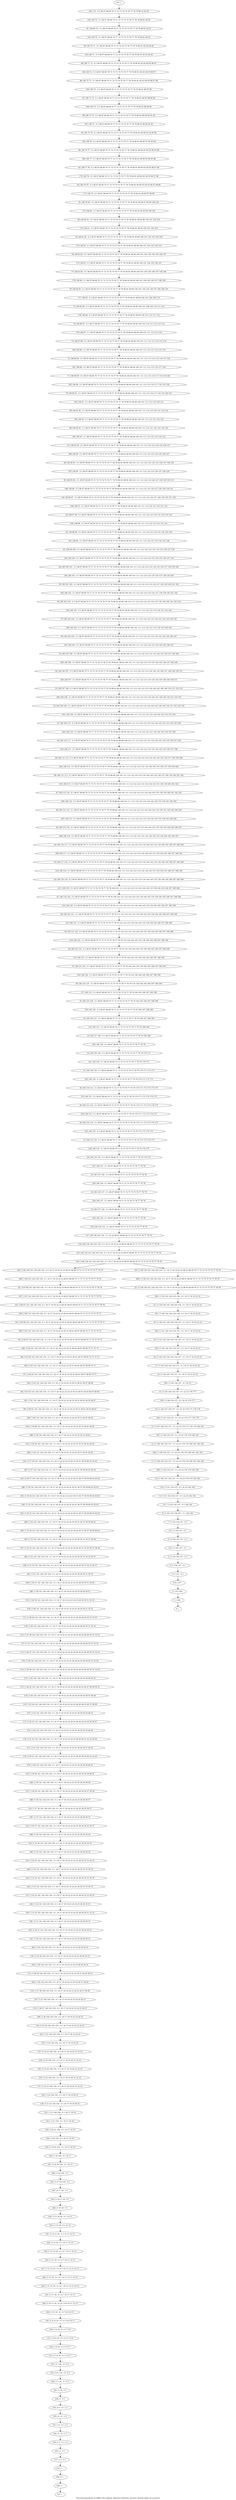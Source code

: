 digraph G {
graph [label="Tree-decomposition of width 6 for register allocator (function _process_thread_shell_var_process)"]
0[label="0 | : "];
1[label="1 | 158 : "];
2[label="2 | 157 158 : "];
3[label="3 | 5 157 : 0 1 "];
4[label="4 | 5 156 157 : 0 1 "];
5[label="5 | 5 155 156 157 : 0 1 "];
6[label="6 | 5 154 155 157 : 0 1 "];
7[label="7 | 5 153 154 157 : 0 1 "];
8[label="8 | 5 152 153 154 157 : 0 1 182 183 "];
9[label="9 | 5 151 152 154 157 : 0 1 22 23 182 183 "];
10[label="10 | 5 150 151 154 157 : 0 1 22 23 178 179 182 183 "];
11[label="11 | 5 149 150 154 157 : 0 1 22 23 178 179 180 181 182 183 "];
12[label="12 | 5 148 149 154 157 : 0 1 22 23 178 179 180 181 182 183 "];
13[label="13 | 5 147 148 154 157 : 0 1 22 23 176 177 178 179 180 181 "];
14[label="14 | 5 146 147 154 157 : 0 1 22 23 176 177 178 179 "];
15[label="15 | 5 145 146 154 157 : 0 1 22 23 176 177 "];
16[label="16 | 5 144 145 154 157 : 0 1 16 17 18 19 22 23 "];
17[label="17 | 5 143 144 145 154 157 : 0 1 16 17 18 19 22 23 "];
18[label="18 | 5 142 143 144 145 154 157 : 0 1 16 17 18 19 22 23 "];
19[label="19 | 5 141 142 144 145 154 157 : 0 1 16 17 18 19 22 23 "];
20[label="20 | 5 140 141 144 145 154 157 : 0 1 16 17 18 19 22 23 "];
21[label="21 | 5 139 140 141 144 145 154 : 0 1 16 17 18 19 22 23 "];
22[label="22 | 5 138 139 141 144 145 154 : 0 1 16 17 18 19 22 23 66 67 68 69 70 71 72 73 74 75 76 77 78 79 "];
23[label="23 | 68 137 138 : 0 1 66 67 68 69 70 71 72 73 74 75 76 77 78 79 "];
24[label="24 | 68 136 137 : 0 1 66 67 68 69 70 71 72 73 74 75 76 77 78 79 "];
25[label="25 | 68 135 136 : 0 1 66 67 68 69 70 71 72 73 74 75 76 77 78 79 "];
26[label="26 | 68 134 135 : 0 1 66 67 68 69 70 71 72 73 74 75 76 77 78 79 174 175 "];
27[label="27 | 68 133 134 : 0 1 66 67 68 69 70 71 72 73 74 75 76 77 78 79 172 173 174 175 "];
28[label="28 | 68 132 133 : 0 1 66 67 68 69 70 71 72 73 74 75 76 77 78 79 170 171 172 173 174 175 "];
29[label="29 | 68 131 132 : 0 1 66 67 68 69 70 71 72 73 74 75 76 77 78 79 170 171 172 173 174 175 "];
30[label="30 | 68 130 131 : 0 1 66 67 68 69 70 71 72 73 74 75 76 77 78 79 170 171 172 173 174 175 "];
31[label="31 | 68 129 130 : 0 1 66 67 68 69 70 71 72 73 74 75 76 77 78 79 170 171 172 173 "];
32[label="32 | 68 128 129 : 0 1 66 67 68 69 70 71 72 73 74 75 76 77 78 79 170 171 "];
33[label="33 | 68 127 128 : 0 1 66 67 68 69 70 71 72 73 74 75 76 77 78 79 168 169 "];
34[label="34 | 68 126 127 : 0 1 66 67 68 69 70 71 72 73 74 75 76 77 78 79 166 167 168 169 "];
35[label="35 | 68 125 126 : 0 1 66 67 68 69 70 71 72 73 74 75 76 77 78 79 164 165 166 167 168 169 "];
36[label="36 | 68 124 125 : 0 1 66 67 68 69 70 71 72 73 74 75 76 77 78 79 155 156 164 165 166 167 168 169 "];
37[label="37 | 68 123 124 : 0 1 66 67 68 69 70 71 72 73 74 75 76 77 78 79 144 145 155 156 164 165 166 167 168 169 "];
38[label="38 | 68 122 123 : 0 1 66 67 68 69 70 71 72 73 74 75 76 77 78 79 133 134 144 145 155 156 164 165 166 167 168 169 "];
39[label="39 | 68 121 122 : 0 1 66 67 68 69 70 71 72 73 74 75 76 77 78 79 122 123 133 134 144 145 155 156 164 165 166 167 168 169 "];
40[label="40 | 68 120 121 : 0 1 66 67 68 69 70 71 72 73 74 75 76 77 78 79 111 112 122 123 133 134 144 145 155 156 164 165 166 167 168 169 "];
41[label="41 | 68 119 120 : 0 1 66 67 68 69 70 71 72 73 74 75 76 77 78 79 100 101 111 112 122 123 133 134 144 145 155 156 164 165 166 167 168 169 "];
42[label="42 | 68 118 119 : 0 1 66 67 68 69 70 71 72 73 74 75 76 77 78 79 89 90 100 101 111 112 122 123 133 134 144 145 155 156 164 165 166 167 168 169 "];
43[label="43 | 68 117 118 : 0 1 66 67 68 69 70 71 72 73 74 75 76 77 78 79 89 90 100 101 111 112 122 123 133 134 144 145 155 156 164 165 166 167 168 169 "];
44[label="44 | 68 116 117 : 0 1 66 67 68 69 70 71 72 73 74 75 76 77 78 79 89 90 100 101 111 112 122 123 133 134 144 145 155 156 164 165 166 167 168 169 "];
45[label="45 | 68 115 116 : 0 1 66 67 68 69 70 71 72 73 74 75 76 77 78 79 89 90 100 101 111 112 122 123 133 134 144 145 155 156 163 164 165 166 167 "];
46[label="46 | 68 114 115 : 0 1 66 67 68 69 70 71 72 73 74 75 76 77 78 79 89 90 100 101 111 112 122 123 133 134 144 145 155 156 161 162 163 164 165 "];
47[label="47 | 68 113 114 : 0 1 66 67 68 69 70 71 72 73 74 75 76 77 78 79 89 90 100 101 111 112 122 123 133 134 144 145 155 156 159 160 161 162 163 "];
48[label="48 | 68 112 113 : 0 1 66 67 68 69 70 71 72 73 74 75 76 77 78 79 89 90 100 101 111 112 122 123 133 134 144 145 155 156 157 158 159 160 161 162 "];
49[label="49 | 68 111 112 : 0 1 66 67 68 69 70 71 72 73 74 75 76 77 78 79 80 81 89 90 100 101 111 112 122 123 133 134 144 145 155 156 157 158 159 160 "];
50[label="50 | 68 110 111 : 0 1 66 67 68 69 70 71 72 73 74 75 76 77 78 79 80 81 89 90 100 101 111 112 122 123 133 134 144 145 154 155 156 157 158 "];
51[label="51 | 68 109 110 : 0 1 66 67 68 69 70 71 72 73 74 75 76 77 78 79 80 81 89 90 100 101 111 112 122 123 133 134 144 145 152 153 154 155 156 "];
52[label="52 | 68 108 109 : 0 1 66 67 68 69 70 71 72 73 74 75 76 77 78 79 80 81 89 90 100 101 111 112 122 123 133 134 144 145 148 149 150 151 152 153 154 "];
53[label="53 | 68 107 108 : 0 1 66 67 68 69 70 71 72 73 74 75 76 77 78 79 80 81 89 90 100 101 111 112 122 123 133 134 144 145 148 149 150 151 152 153 "];
54[label="54 | 68 106 107 : 0 1 66 67 68 69 70 71 72 73 74 75 76 77 78 79 80 81 89 90 100 101 111 112 122 123 133 134 144 145 146 147 148 149 150 151 "];
55[label="55 | 68 105 106 : 0 1 66 67 68 69 70 71 72 73 74 75 76 77 78 79 80 81 89 90 100 101 111 112 122 123 133 134 144 145 146 147 148 149 "];
56[label="56 | 68 104 105 : 0 1 66 67 68 69 70 71 72 73 74 75 76 77 78 79 80 81 89 90 100 101 111 112 122 123 133 134 143 144 145 146 147 "];
57[label="57 | 68 103 104 : 0 1 66 67 68 69 70 71 72 73 74 75 76 77 78 79 80 81 89 90 100 101 111 112 122 123 133 134 141 142 143 144 145 "];
58[label="58 | 68 102 103 : 0 1 66 67 68 69 70 71 72 73 74 75 76 77 78 79 80 81 89 90 100 101 111 112 122 123 133 134 137 138 139 140 141 142 143 "];
59[label="59 | 68 101 102 : 0 1 66 67 68 69 70 71 72 73 74 75 76 77 78 79 80 81 89 90 100 101 111 112 122 123 133 134 137 138 139 140 141 142 "];
60[label="60 | 68 100 101 : 0 1 66 67 68 69 70 71 72 73 74 75 76 77 78 79 80 81 89 90 100 101 111 112 122 123 133 134 135 136 137 138 139 140 "];
61[label="61 | 68 99 100 : 0 1 66 67 68 69 70 71 72 73 74 75 76 77 78 79 80 81 89 90 100 101 111 112 122 123 133 134 135 136 137 138 "];
62[label="62 | 68 98 99 : 0 1 66 67 68 69 70 71 72 73 74 75 76 77 78 79 80 81 89 90 100 101 111 112 122 123 132 133 134 135 136 "];
63[label="63 | 68 97 98 : 0 1 66 67 68 69 70 71 72 73 74 75 76 77 78 79 80 81 89 90 100 101 111 112 122 123 130 131 132 133 134 "];
64[label="64 | 68 96 97 : 0 1 66 67 68 69 70 71 72 73 74 75 76 77 78 79 80 81 89 90 100 101 111 112 122 123 126 127 128 129 130 131 132 "];
65[label="65 | 68 95 96 : 0 1 66 67 68 69 70 71 72 73 74 75 76 77 78 79 80 81 89 90 100 101 111 112 122 123 126 127 128 129 130 131 "];
66[label="66 | 68 94 95 : 0 1 66 67 68 69 70 71 72 73 74 75 76 77 78 79 80 81 89 90 100 101 111 112 122 123 124 125 126 127 128 129 "];
67[label="67 | 68 93 94 : 0 1 66 67 68 69 70 71 72 73 74 75 76 77 78 79 80 81 89 90 100 101 111 112 122 123 124 125 126 127 "];
68[label="68 | 68 92 93 : 0 1 66 67 68 69 70 71 72 73 74 75 76 77 78 79 80 81 89 90 100 101 111 112 121 122 123 124 125 "];
69[label="69 | 68 91 92 : 0 1 66 67 68 69 70 71 72 73 74 75 76 77 78 79 80 81 89 90 100 101 111 112 119 120 121 122 123 "];
70[label="70 | 68 90 91 : 0 1 66 67 68 69 70 71 72 73 74 75 76 77 78 79 80 81 89 90 100 101 111 112 115 116 117 118 119 120 121 "];
71[label="71 | 68 89 90 : 0 1 66 67 68 69 70 71 72 73 74 75 76 77 78 79 80 81 89 90 100 101 111 112 115 116 117 118 119 120 "];
72[label="72 | 68 88 89 : 0 1 66 67 68 69 70 71 72 73 74 75 76 77 78 79 80 81 89 90 100 101 111 112 113 114 115 116 117 118 "];
73[label="73 | 68 87 88 : 0 1 66 67 68 69 70 71 72 73 74 75 76 77 78 79 80 81 89 90 100 101 111 112 113 114 115 116 "];
74[label="74 | 68 86 87 : 0 1 66 67 68 69 70 71 72 73 74 75 76 77 78 79 80 81 89 90 100 101 110 111 112 113 114 "];
75[label="75 | 68 85 86 : 0 1 66 67 68 69 70 71 72 73 74 75 76 77 78 79 80 81 89 90 100 101 108 109 110 111 112 "];
76[label="76 | 68 84 85 : 0 1 66 67 68 69 70 71 72 73 74 75 76 77 78 79 80 81 89 90 100 101 104 105 106 107 108 109 110 "];
77[label="77 | 68 83 84 : 0 1 66 67 68 69 70 71 72 73 74 75 76 77 78 79 80 81 89 90 100 101 104 105 106 107 108 109 "];
78[label="78 | 68 82 83 : 0 1 66 67 68 69 70 71 72 73 74 75 76 77 78 79 80 81 89 90 100 101 102 103 104 105 106 107 "];
79[label="79 | 68 81 82 : 0 1 66 67 68 69 70 71 72 73 74 75 76 77 78 79 80 81 89 90 100 101 102 103 104 105 "];
80[label="80 | 68 80 81 : 0 1 66 67 68 69 70 71 72 73 74 75 76 77 78 79 80 81 89 90 99 100 101 102 103 "];
81[label="81 | 68 79 80 : 0 1 66 67 68 69 70 71 72 73 74 75 76 77 78 79 80 81 89 90 97 98 99 100 101 "];
82[label="82 | 68 78 79 : 0 1 66 67 68 69 70 71 72 73 74 75 76 77 78 79 80 81 89 90 93 94 95 96 97 98 99 "];
83[label="83 | 68 77 78 : 0 1 66 67 68 69 70 71 72 73 74 75 76 77 78 79 80 81 89 90 93 94 95 96 97 98 "];
84[label="84 | 68 76 77 : 0 1 66 67 68 69 70 71 72 73 74 75 76 77 78 79 80 81 89 90 91 92 93 94 95 96 "];
85[label="85 | 68 75 76 : 0 1 66 67 68 69 70 71 72 73 74 75 76 77 78 79 80 81 89 90 91 92 93 94 "];
86[label="86 | 68 74 75 : 0 1 66 67 68 69 70 71 72 73 74 75 76 77 78 79 80 81 88 89 90 91 92 "];
87[label="87 | 68 73 74 : 0 1 66 67 68 69 70 71 72 73 74 75 76 77 78 79 80 81 86 87 88 89 90 "];
88[label="88 | 68 72 73 : 0 1 66 67 68 69 70 71 72 73 74 75 76 77 78 79 80 81 82 83 84 85 86 87 88 "];
89[label="89 | 68 71 72 : 0 1 66 67 68 69 70 71 72 73 74 75 76 77 78 79 80 81 82 83 84 85 86 87 "];
90[label="90 | 68 70 71 : 0 1 66 67 68 69 70 71 72 73 74 75 76 77 78 79 80 81 82 83 84 85 "];
91[label="91 | 68 69 70 : 0 1 66 67 68 69 70 71 72 73 74 75 76 77 78 79 80 81 82 83 "];
92[label="92 | 5 67 68 141 144 145 154 : 0 1 16 17 18 19 22 23 66 67 68 69 70 71 72 73 74 75 76 77 78 79 "];
93[label="93 | 5 66 67 141 144 145 154 : 0 1 16 17 18 19 22 23 60 61 66 67 68 69 70 71 72 73 74 75 76 77 78 79 "];
94[label="94 | 5 65 66 141 144 145 154 : 0 1 16 17 18 19 22 23 50 51 60 61 66 67 68 69 70 71 72 73 74 75 76 77 "];
95[label="95 | 5 64 65 141 144 145 154 : 0 1 16 17 18 19 22 23 50 51 60 61 66 67 68 69 70 71 72 73 74 75 "];
96[label="96 | 5 63 64 141 144 145 154 : 0 1 16 17 18 19 22 23 50 51 60 61 66 67 68 69 70 71 72 73 "];
97[label="97 | 5 62 63 141 144 145 154 : 0 1 16 17 18 19 22 23 50 51 60 61 66 67 68 69 70 71 "];
98[label="98 | 5 61 62 141 144 145 154 : 0 1 16 17 18 19 22 23 24 25 50 51 60 61 64 65 66 67 68 69 "];
99[label="99 | 5 60 61 141 144 145 154 : 0 1 16 17 18 19 22 23 24 25 50 51 60 61 64 65 66 67 "];
100[label="100 | 5 59 60 141 144 145 154 : 0 1 16 17 18 19 22 23 24 25 50 51 60 61 64 65 "];
101[label="101 | 5 58 59 141 144 145 154 : 0 1 16 17 18 19 22 23 24 25 50 51 60 61 62 63 "];
102[label="102 | 5 57 58 141 144 145 154 : 0 1 16 17 18 19 22 23 24 25 50 51 58 59 60 61 62 63 "];
103[label="103 | 5 56 57 141 144 145 154 : 0 1 16 17 18 19 22 23 24 25 50 51 56 57 58 59 60 61 62 63 "];
104[label="104 | 5 55 56 141 144 145 154 : 0 1 16 17 18 19 22 23 24 25 50 51 56 57 58 59 60 61 62 63 "];
105[label="105 | 5 54 55 141 144 145 154 : 0 1 16 17 18 19 22 23 24 25 50 51 56 57 58 59 60 61 62 63 "];
106[label="106 | 5 53 54 141 144 145 154 : 0 1 16 17 18 19 22 23 24 25 28 29 50 51 56 57 58 59 60 61 "];
107[label="107 | 5 52 53 141 144 145 154 : 0 1 16 17 18 19 22 23 24 25 28 29 50 51 54 55 56 57 58 59 "];
108[label="108 | 5 51 52 141 144 145 154 : 0 1 16 17 18 19 22 23 24 25 28 29 50 51 54 55 56 57 "];
109[label="109 | 5 50 51 141 144 145 154 : 0 1 16 17 18 19 22 23 24 25 28 29 50 51 54 55 "];
110[label="110 | 5 49 50 141 144 145 154 : 0 1 16 17 18 19 22 23 24 25 28 29 50 51 52 53 "];
111[label="111 | 5 48 49 141 144 145 154 : 0 1 16 17 18 19 22 23 24 25 28 29 48 49 50 51 52 53 "];
112[label="112 | 5 47 48 141 144 145 154 : 0 1 16 17 18 19 22 23 24 25 28 29 44 45 48 49 50 51 52 53 "];
113[label="113 | 5 46 47 141 144 145 154 : 0 1 16 17 18 19 22 23 24 25 28 29 44 45 48 49 50 51 52 53 "];
114[label="114 | 5 45 46 141 144 145 154 : 0 1 16 17 18 19 22 23 24 25 28 29 44 45 48 49 50 51 52 53 "];
115[label="115 | 5 44 45 141 144 145 154 : 0 1 16 17 18 19 22 23 24 25 28 29 44 45 46 47 48 49 50 51 "];
116[label="116 | 5 43 44 141 144 145 154 : 0 1 16 17 18 19 22 23 24 25 28 29 44 45 46 47 48 49 "];
117[label="117 | 5 42 43 141 144 145 154 : 0 1 16 17 18 19 22 23 24 25 28 29 42 43 44 45 46 47 "];
118[label="118 | 5 41 42 141 144 145 154 : 0 1 16 17 18 19 22 23 24 25 28 29 40 41 42 43 44 45 "];
119[label="119 | 5 40 41 141 144 145 154 : 0 1 16 17 18 19 22 23 24 25 28 29 38 39 40 41 42 43 "];
120[label="120 | 5 39 40 141 144 145 154 : 0 1 16 17 18 19 22 23 24 25 28 29 38 39 40 41 "];
121[label="121 | 5 38 39 141 144 145 154 : 0 1 16 17 18 19 22 23 24 25 28 29 36 37 38 39 "];
122[label="122 | 5 37 38 141 144 145 154 : 0 1 16 17 18 19 22 23 24 25 28 29 36 37 "];
123[label="123 | 5 36 37 141 144 145 154 : 0 1 16 17 18 19 22 23 24 25 28 29 34 35 36 37 "];
124[label="124 | 5 35 36 141 144 145 154 : 0 1 16 17 18 19 22 23 24 25 28 29 34 35 "];
125[label="125 | 5 34 35 141 144 145 154 : 0 1 16 17 18 19 22 23 24 25 28 29 32 33 34 35 "];
126[label="126 | 5 33 34 141 144 145 154 : 0 1 16 17 18 19 22 23 24 25 28 29 32 33 34 35 "];
127[label="127 | 5 32 33 141 144 145 154 : 0 1 16 17 18 19 22 23 24 25 28 29 32 33 34 35 "];
128[label="128 | 5 31 32 141 144 145 154 : 0 1 16 17 18 19 22 23 24 25 28 29 30 31 32 33 "];
129[label="129 | 5 30 31 141 144 145 154 : 0 1 16 17 18 19 22 23 24 25 28 29 30 31 "];
130[label="130 | 5 29 30 144 145 154 : 0 1 16 17 18 19 22 23 24 25 28 29 30 31 "];
131[label="131 | 5 28 29 144 145 154 : 0 1 16 17 18 19 22 23 24 25 26 27 28 29 30 31 "];
132[label="132 | 5 27 28 144 145 154 : 0 1 16 17 18 19 22 23 24 25 26 27 28 29 "];
133[label="133 | 5 26 27 144 145 154 : 0 1 16 17 18 19 22 23 24 25 26 27 "];
134[label="134 | 5 25 26 144 145 154 : 0 1 16 17 18 19 22 23 24 25 "];
135[label="135 | 5 24 25 144 154 : 0 1 16 17 18 19 20 21 22 23 "];
136[label="136 | 5 23 24 144 154 : 0 1 16 17 18 19 20 21 22 23 "];
137[label="137 | 5 22 23 144 154 : 0 1 16 17 18 19 20 21 22 23 "];
138[label="138 | 5 21 22 144 154 : 0 1 16 17 18 19 20 21 "];
139[label="139 | 5 20 21 154 : 0 1 16 17 18 19 "];
140[label="140 | 5 19 20 154 : 0 1 16 17 18 19 "];
141[label="141 | 5 18 19 154 : 0 1 16 17 "];
142[label="142 | 5 17 18 154 : 0 1 "];
143[label="143 | 5 16 17 18 : 0 1 "];
144[label="144 | 5 15 16 18 : 0 1 14 15 "];
145[label="145 | 5 14 15 18 : 0 1 10 11 14 15 "];
146[label="146 | 5 13 14 18 : 0 1 6 7 10 11 14 15 "];
147[label="147 | 5 12 13 18 : 0 1 6 7 10 11 12 13 14 15 "];
148[label="148 | 5 11 12 18 : 0 1 6 7 10 11 12 13 14 15 "];
149[label="149 | 5 10 11 18 : 0 1 6 7 8 9 10 11 12 13 "];
150[label="150 | 5 9 10 18 : 0 1 6 7 8 9 10 11 "];
151[label="151 | 5 8 9 18 : 0 1 4 5 6 7 8 9 "];
152[label="152 | 5 7 8 18 : 0 1 4 5 6 7 "];
153[label="153 | 5 6 7 18 : 0 1 4 5 "];
154[label="154 | 4 5 : 0 1 2 3 "];
155[label="155 | 3 4 : 0 1 2 3 "];
156[label="156 | 2 3 : 0 1 2 3 "];
157[label="157 | 1 2 : 0 1 "];
158[label="158 | 0 1 : "];
159[label="159 | 5 68 138 141 144 145 154 : 0 1 16 17 18 19 22 23 66 67 68 69 70 71 72 73 74 75 76 77 78 79 "];
160[label="160 | 5 68 138 141 144 145 154 : 0 1 16 17 18 19 22 23 66 67 68 69 70 71 72 73 74 75 76 77 78 79 "];
161[label="161 | : "];
162[label="162 | 68 70 : 0 1 66 67 68 69 70 71 72 73 74 75 76 77 78 79 80 81 82 83 "];
163[label="163 | 68 71 : 0 1 66 67 68 69 70 71 72 73 74 75 76 77 78 79 80 81 82 83 84 85 "];
164[label="164 | 68 72 : 0 1 66 67 68 69 70 71 72 73 74 75 76 77 78 79 80 81 82 83 84 85 86 87 "];
165[label="165 | 68 73 : 0 1 66 67 68 69 70 71 72 73 74 75 76 77 78 79 80 81 86 87 88 "];
166[label="166 | 68 74 : 0 1 66 67 68 69 70 71 72 73 74 75 76 77 78 79 80 81 88 89 90 "];
167[label="167 | 68 75 : 0 1 66 67 68 69 70 71 72 73 74 75 76 77 78 79 80 81 89 90 91 92 "];
168[label="168 | 68 76 : 0 1 66 67 68 69 70 71 72 73 74 75 76 77 78 79 80 81 89 90 91 92 93 94 "];
169[label="169 | 68 77 : 0 1 66 67 68 69 70 71 72 73 74 75 76 77 78 79 80 81 89 90 93 94 95 96 "];
170[label="170 | 68 78 : 0 1 66 67 68 69 70 71 72 73 74 75 76 77 78 79 80 81 89 90 93 94 95 96 97 98 "];
171[label="171 | 68 79 : 0 1 66 67 68 69 70 71 72 73 74 75 76 77 78 79 80 81 89 90 97 98 99 "];
172[label="172 | 68 80 : 0 1 66 67 68 69 70 71 72 73 74 75 76 77 78 79 80 81 89 90 99 100 101 "];
173[label="173 | 68 81 : 0 1 66 67 68 69 70 71 72 73 74 75 76 77 78 79 80 81 89 90 100 101 102 103 "];
174[label="174 | 68 82 : 0 1 66 67 68 69 70 71 72 73 74 75 76 77 78 79 80 81 89 90 100 101 102 103 104 105 "];
175[label="175 | 68 83 : 0 1 66 67 68 69 70 71 72 73 74 75 76 77 78 79 80 81 89 90 100 101 104 105 106 107 "];
176[label="176 | 68 84 : 0 1 66 67 68 69 70 71 72 73 74 75 76 77 78 79 80 81 89 90 100 101 104 105 106 107 108 109 "];
177[label="177 | 68 85 : 0 1 66 67 68 69 70 71 72 73 74 75 76 77 78 79 80 81 89 90 100 101 108 109 110 "];
178[label="178 | 68 86 : 0 1 66 67 68 69 70 71 72 73 74 75 76 77 78 79 80 81 89 90 100 101 110 111 112 "];
179[label="179 | 68 87 : 0 1 66 67 68 69 70 71 72 73 74 75 76 77 78 79 80 81 89 90 100 101 111 112 113 114 "];
180[label="180 | 68 88 : 0 1 66 67 68 69 70 71 72 73 74 75 76 77 78 79 80 81 89 90 100 101 111 112 113 114 115 116 "];
181[label="181 | 68 89 : 0 1 66 67 68 69 70 71 72 73 74 75 76 77 78 79 80 81 89 90 100 101 111 112 115 116 117 118 "];
182[label="182 | 68 90 : 0 1 66 67 68 69 70 71 72 73 74 75 76 77 78 79 80 81 89 90 100 101 111 112 115 116 117 118 119 120 "];
183[label="183 | 68 91 : 0 1 66 67 68 69 70 71 72 73 74 75 76 77 78 79 80 81 89 90 100 101 111 112 119 120 121 "];
184[label="184 | 68 92 : 0 1 66 67 68 69 70 71 72 73 74 75 76 77 78 79 80 81 89 90 100 101 111 112 121 122 123 "];
185[label="185 | 68 93 : 0 1 66 67 68 69 70 71 72 73 74 75 76 77 78 79 80 81 89 90 100 101 111 112 122 123 124 125 "];
186[label="186 | 68 94 : 0 1 66 67 68 69 70 71 72 73 74 75 76 77 78 79 80 81 89 90 100 101 111 112 122 123 124 125 126 127 "];
187[label="187 | 68 95 : 0 1 66 67 68 69 70 71 72 73 74 75 76 77 78 79 80 81 89 90 100 101 111 112 122 123 126 127 128 129 "];
188[label="188 | 68 96 : 0 1 66 67 68 69 70 71 72 73 74 75 76 77 78 79 80 81 89 90 100 101 111 112 122 123 126 127 128 129 130 131 "];
189[label="189 | 68 97 : 0 1 66 67 68 69 70 71 72 73 74 75 76 77 78 79 80 81 89 90 100 101 111 112 122 123 130 131 132 "];
190[label="190 | 68 98 : 0 1 66 67 68 69 70 71 72 73 74 75 76 77 78 79 80 81 89 90 100 101 111 112 122 123 132 133 134 "];
191[label="191 | 68 99 : 0 1 66 67 68 69 70 71 72 73 74 75 76 77 78 79 80 81 89 90 100 101 111 112 122 123 133 134 135 136 "];
192[label="192 | 68 100 : 0 1 66 67 68 69 70 71 72 73 74 75 76 77 78 79 80 81 89 90 100 101 111 112 122 123 133 134 135 136 137 138 "];
193[label="193 | 68 101 : 0 1 66 67 68 69 70 71 72 73 74 75 76 77 78 79 80 81 89 90 100 101 111 112 122 123 133 134 137 138 139 140 "];
194[label="194 | 68 102 : 0 1 66 67 68 69 70 71 72 73 74 75 76 77 78 79 80 81 89 90 100 101 111 112 122 123 133 134 137 138 139 140 141 142 "];
195[label="195 | 68 103 : 0 1 66 67 68 69 70 71 72 73 74 75 76 77 78 79 80 81 89 90 100 101 111 112 122 123 133 134 141 142 143 "];
196[label="196 | 68 104 : 0 1 66 67 68 69 70 71 72 73 74 75 76 77 78 79 80 81 89 90 100 101 111 112 122 123 133 134 143 144 145 "];
197[label="197 | 68 105 : 0 1 66 67 68 69 70 71 72 73 74 75 76 77 78 79 80 81 89 90 100 101 111 112 122 123 133 134 144 145 146 147 "];
198[label="198 | 68 106 : 0 1 66 67 68 69 70 71 72 73 74 75 76 77 78 79 80 81 89 90 100 101 111 112 122 123 133 134 144 145 146 147 148 149 "];
199[label="199 | 68 107 : 0 1 66 67 68 69 70 71 72 73 74 75 76 77 78 79 80 81 89 90 100 101 111 112 122 123 133 134 144 145 148 149 150 151 "];
200[label="200 | 68 108 : 0 1 66 67 68 69 70 71 72 73 74 75 76 77 78 79 80 81 89 90 100 101 111 112 122 123 133 134 144 145 148 149 150 151 152 153 "];
201[label="201 | 68 109 : 0 1 66 67 68 69 70 71 72 73 74 75 76 77 78 79 80 81 89 90 100 101 111 112 122 123 133 134 144 145 152 153 154 "];
202[label="202 | 68 110 : 0 1 66 67 68 69 70 71 72 73 74 75 76 77 78 79 80 81 89 90 100 101 111 112 122 123 133 134 144 145 154 155 156 "];
203[label="203 | 68 111 : 0 1 66 67 68 69 70 71 72 73 74 75 76 77 78 79 80 81 89 90 100 101 111 112 122 123 133 134 144 145 155 156 157 158 "];
204[label="204 | 68 112 : 0 1 66 67 68 69 70 71 72 73 74 75 76 77 78 79 89 90 100 101 111 112 122 123 133 134 144 145 155 156 157 158 159 160 "];
205[label="205 | 68 113 : 0 1 66 67 68 69 70 71 72 73 74 75 76 77 78 79 89 90 100 101 111 112 122 123 133 134 144 145 155 156 159 160 161 162 "];
206[label="206 | 68 114 : 0 1 66 67 68 69 70 71 72 73 74 75 76 77 78 79 89 90 100 101 111 112 122 123 133 134 144 145 155 156 161 162 163 "];
207[label="207 | 68 115 : 0 1 66 67 68 69 70 71 72 73 74 75 76 77 78 79 89 90 100 101 111 112 122 123 133 134 144 145 155 156 163 164 165 "];
208[label="208 | 68 116 : 0 1 66 67 68 69 70 71 72 73 74 75 76 77 78 79 89 90 100 101 111 112 122 123 133 134 144 145 155 156 164 165 166 167 "];
209[label="209 | 68 117 : 0 1 66 67 68 69 70 71 72 73 74 75 76 77 78 79 89 90 100 101 111 112 122 123 133 134 144 145 155 156 164 165 166 167 168 169 "];
210[label="210 | 68 118 : 0 1 66 67 68 69 70 71 72 73 74 75 76 77 78 79 89 90 100 101 111 112 122 123 133 134 144 145 155 156 164 165 166 167 168 169 "];
211[label="211 | 68 119 : 0 1 66 67 68 69 70 71 72 73 74 75 76 77 78 79 100 101 111 112 122 123 133 134 144 145 155 156 164 165 166 167 168 169 "];
212[label="212 | 68 120 : 0 1 66 67 68 69 70 71 72 73 74 75 76 77 78 79 111 112 122 123 133 134 144 145 155 156 164 165 166 167 168 169 "];
213[label="213 | 68 121 : 0 1 66 67 68 69 70 71 72 73 74 75 76 77 78 79 122 123 133 134 144 145 155 156 164 165 166 167 168 169 "];
214[label="214 | 68 122 : 0 1 66 67 68 69 70 71 72 73 74 75 76 77 78 79 133 134 144 145 155 156 164 165 166 167 168 169 "];
215[label="215 | 68 123 : 0 1 66 67 68 69 70 71 72 73 74 75 76 77 78 79 144 145 155 156 164 165 166 167 168 169 "];
216[label="216 | 68 124 : 0 1 66 67 68 69 70 71 72 73 74 75 76 77 78 79 155 156 164 165 166 167 168 169 "];
217[label="217 | 68 125 : 0 1 66 67 68 69 70 71 72 73 74 75 76 77 78 79 164 165 166 167 168 169 "];
218[label="218 | 68 126 : 0 1 66 67 68 69 70 71 72 73 74 75 76 77 78 79 166 167 168 169 "];
219[label="219 | 68 127 : 0 1 66 67 68 69 70 71 72 73 74 75 76 77 78 79 168 169 "];
220[label="220 | 68 128 : 0 1 66 67 68 69 70 71 72 73 74 75 76 77 78 79 "];
221[label="221 | 68 129 : 0 1 66 67 68 69 70 71 72 73 74 75 76 77 78 79 170 171 "];
222[label="222 | 68 130 : 0 1 66 67 68 69 70 71 72 73 74 75 76 77 78 79 170 171 172 173 "];
223[label="223 | 68 131 : 0 1 66 67 68 69 70 71 72 73 74 75 76 77 78 79 170 171 172 173 174 175 "];
224[label="224 | 68 132 : 0 1 66 67 68 69 70 71 72 73 74 75 76 77 78 79 170 171 172 173 174 175 "];
225[label="225 | 68 133 : 0 1 66 67 68 69 70 71 72 73 74 75 76 77 78 79 172 173 174 175 "];
226[label="226 | 68 134 : 0 1 66 67 68 69 70 71 72 73 74 75 76 77 78 79 174 175 "];
227[label="227 | 68 135 : 0 1 66 67 68 69 70 71 72 73 74 75 76 77 78 79 "];
228[label="228 | 68 136 : 0 1 66 67 68 69 70 71 72 73 74 75 76 77 78 79 "];
229[label="229 | 68 137 : 0 1 66 67 68 69 70 71 72 73 74 75 76 77 78 79 "];
230[label="230 | 68 138 : 0 1 66 67 68 69 70 71 72 73 74 75 76 77 78 79 "];
231[label="231 | : "];
232[label="232 | 1 : "];
233[label="233 | 2 : 0 1 "];
234[label="234 | 3 : 0 1 2 3 "];
235[label="235 | 4 : 0 1 2 3 "];
236[label="236 | 5 : 0 1 "];
237[label="237 | 5 7 18 : 0 1 4 5 "];
238[label="238 | 5 8 18 : 0 1 4 5 6 7 "];
239[label="239 | 5 9 18 : 0 1 6 7 8 9 "];
240[label="240 | 5 10 18 : 0 1 6 7 8 9 10 11 "];
241[label="241 | 5 11 18 : 0 1 6 7 10 11 12 13 "];
242[label="242 | 5 12 18 : 0 1 6 7 10 11 12 13 14 15 "];
243[label="243 | 5 13 18 : 0 1 6 7 10 11 14 15 "];
244[label="244 | 5 14 18 : 0 1 10 11 14 15 "];
245[label="245 | 5 15 18 : 0 1 14 15 "];
246[label="246 | 5 16 18 : 0 1 "];
247[label="247 | 5 17 18 : 0 1 "];
248[label="248 | 5 18 154 : 0 1 "];
249[label="249 | 5 19 154 : 0 1 16 17 "];
250[label="250 | 5 20 154 : 0 1 16 17 18 19 "];
251[label="251 | 5 21 154 : 0 1 16 17 18 19 "];
252[label="252 | 5 22 144 154 : 0 1 16 17 18 19 20 21 "];
253[label="253 | 5 23 144 154 : 0 1 16 17 18 19 20 21 22 23 "];
254[label="254 | 5 24 144 154 : 0 1 16 17 18 19 20 21 22 23 "];
255[label="255 | 5 25 144 154 : 0 1 16 17 18 19 22 23 "];
256[label="256 | 5 26 144 145 154 : 0 1 16 17 18 19 22 23 24 25 "];
257[label="257 | 5 27 144 145 154 : 0 1 16 17 18 19 22 23 24 25 26 27 "];
258[label="258 | 5 28 144 145 154 : 0 1 16 17 18 19 22 23 24 25 26 27 28 29 "];
259[label="259 | 5 29 144 145 154 : 0 1 16 17 18 19 22 23 24 25 28 29 30 31 "];
260[label="260 | 5 30 144 145 154 : 0 1 16 17 18 19 22 23 24 25 28 29 30 31 "];
261[label="261 | 5 31 141 144 145 154 : 0 1 16 17 18 19 22 23 24 25 28 29 30 31 "];
262[label="262 | 5 32 141 144 145 154 : 0 1 16 17 18 19 22 23 24 25 28 29 32 33 "];
263[label="263 | 5 33 141 144 145 154 : 0 1 16 17 18 19 22 23 24 25 28 29 32 33 34 35 "];
264[label="264 | 5 34 141 144 145 154 : 0 1 16 17 18 19 22 23 24 25 28 29 32 33 34 35 "];
265[label="265 | 5 35 141 144 145 154 : 0 1 16 17 18 19 22 23 24 25 28 29 34 35 "];
266[label="266 | 5 36 141 144 145 154 : 0 1 16 17 18 19 22 23 24 25 28 29 34 35 "];
267[label="267 | 5 37 141 144 145 154 : 0 1 16 17 18 19 22 23 24 25 28 29 36 37 "];
268[label="268 | 5 38 141 144 145 154 : 0 1 16 17 18 19 22 23 24 25 28 29 36 37 "];
269[label="269 | 5 39 141 144 145 154 : 0 1 16 17 18 19 22 23 24 25 28 29 38 39 "];
270[label="270 | 5 40 141 144 145 154 : 0 1 16 17 18 19 22 23 24 25 28 29 38 39 40 41 "];
271[label="271 | 5 41 141 144 145 154 : 0 1 16 17 18 19 22 23 24 25 28 29 40 41 42 43 "];
272[label="272 | 5 42 141 144 145 154 : 0 1 16 17 18 19 22 23 24 25 28 29 42 43 44 45 "];
273[label="273 | 5 43 141 144 145 154 : 0 1 16 17 18 19 22 23 24 25 28 29 44 45 46 47 "];
274[label="274 | 5 44 141 144 145 154 : 0 1 16 17 18 19 22 23 24 25 28 29 44 45 46 47 48 49 "];
275[label="275 | 5 45 141 144 145 154 : 0 1 16 17 18 19 22 23 24 25 28 29 44 45 48 49 50 51 "];
276[label="276 | 5 46 141 144 145 154 : 0 1 16 17 18 19 22 23 24 25 28 29 44 45 48 49 50 51 52 53 "];
277[label="277 | 5 47 141 144 145 154 : 0 1 16 17 18 19 22 23 24 25 28 29 44 45 48 49 50 51 52 53 "];
278[label="278 | 5 48 141 144 145 154 : 0 1 16 17 18 19 22 23 24 25 28 29 48 49 50 51 52 53 "];
279[label="279 | 5 49 141 144 145 154 : 0 1 16 17 18 19 22 23 24 25 28 29 50 51 52 53 "];
280[label="280 | 5 50 141 144 145 154 : 0 1 16 17 18 19 22 23 24 25 28 29 50 51 "];
281[label="281 | 5 51 141 144 145 154 : 0 1 16 17 18 19 22 23 24 25 28 29 50 51 54 55 "];
282[label="282 | 5 52 141 144 145 154 : 0 1 16 17 18 19 22 23 24 25 28 29 50 51 54 55 56 57 "];
283[label="283 | 5 53 141 144 145 154 : 0 1 16 17 18 19 22 23 24 25 28 29 50 51 56 57 58 59 "];
284[label="284 | 5 54 141 144 145 154 : 0 1 16 17 18 19 22 23 24 25 50 51 56 57 58 59 60 61 "];
285[label="285 | 5 55 141 144 145 154 : 0 1 16 17 18 19 22 23 24 25 50 51 56 57 58 59 60 61 62 63 "];
286[label="286 | 5 56 141 144 145 154 : 0 1 16 17 18 19 22 23 24 25 50 51 56 57 58 59 60 61 62 63 "];
287[label="287 | 5 57 141 144 145 154 : 0 1 16 17 18 19 22 23 24 25 50 51 58 59 60 61 62 63 "];
288[label="288 | 5 58 141 144 145 154 : 0 1 16 17 18 19 22 23 24 25 50 51 60 61 62 63 "];
289[label="289 | 5 59 141 144 145 154 : 0 1 16 17 18 19 22 23 24 25 50 51 60 61 "];
290[label="290 | 5 60 141 144 145 154 : 0 1 16 17 18 19 22 23 24 25 50 51 60 61 64 65 "];
291[label="291 | 5 61 141 144 145 154 : 0 1 16 17 18 19 22 23 24 25 50 51 60 61 64 65 66 67 "];
292[label="292 | 5 62 141 144 145 154 : 0 1 16 17 18 19 22 23 50 51 60 61 66 67 68 69 "];
293[label="293 | 5 63 141 144 145 154 : 0 1 16 17 18 19 22 23 50 51 60 61 66 67 68 69 70 71 "];
294[label="294 | 5 64 141 144 145 154 : 0 1 16 17 18 19 22 23 50 51 60 61 66 67 68 69 70 71 72 73 "];
295[label="295 | 5 65 141 144 145 154 : 0 1 16 17 18 19 22 23 50 51 60 61 66 67 68 69 70 71 72 73 74 75 "];
296[label="296 | 5 66 141 144 145 154 : 0 1 16 17 18 19 22 23 60 61 66 67 68 69 70 71 72 73 74 75 76 77 "];
297[label="297 | 5 67 141 144 145 154 : 0 1 16 17 18 19 22 23 66 67 68 69 70 71 72 73 74 75 76 77 78 79 "];
298[label="298 | 5 68 141 144 145 154 : 0 1 16 17 18 19 22 23 66 67 68 69 70 71 72 73 74 75 76 77 78 79 "];
299[label="299 | 5 138 141 144 145 154 : 0 1 16 17 18 19 22 23 66 67 68 69 70 71 72 73 74 75 76 77 78 79 "];
300[label="300 | 5 139 141 144 145 154 : 0 1 16 17 18 19 22 23 "];
301[label="301 | 5 140 141 144 145 154 : 0 1 16 17 18 19 22 23 "];
302[label="302 | 5 141 144 145 154 157 : 0 1 16 17 18 19 22 23 "];
303[label="303 | 5 142 144 145 154 157 : 0 1 16 17 18 19 22 23 "];
304[label="304 | 5 145 154 157 : 0 1 22 23 "];
305[label="305 | 5 146 154 157 : 0 1 22 23 176 177 "];
306[label="306 | 5 147 154 157 : 0 1 22 23 176 177 178 179 "];
307[label="307 | 5 148 154 157 : 0 1 22 23 178 179 180 181 "];
308[label="308 | 5 149 154 157 : 0 1 22 23 178 179 180 181 182 183 "];
309[label="309 | 5 150 154 157 : 0 1 22 23 178 179 182 183 "];
310[label="310 | 5 151 154 157 : 0 1 22 23 182 183 "];
311[label="311 | 5 152 154 157 : 0 1 182 183 "];
312[label="312 | 5 154 157 : 0 1 "];
313[label="313 | 5 155 157 : 0 1 "];
314[label="314 | 157 : "];
315[label="315 | 68 138 141 144 145 154 : 0 1 16 17 18 19 22 23 66 67 68 69 70 71 72 73 74 75 76 77 78 79 "];
316[label="316 | 68 138 144 145 154 : 0 1 16 17 18 19 22 23 66 67 68 69 70 71 72 73 74 75 76 77 78 79 "];
317[label="317 | 68 138 145 154 : 0 1 22 23 66 67 68 69 70 71 72 73 74 75 76 77 78 79 "];
318[label="318 | 68 138 154 : 0 1 66 67 68 69 70 71 72 73 74 75 76 77 78 79 "];
319[label="319 | 69 70 : 0 1 66 67 68 69 70 71 72 73 74 75 76 77 78 79 80 81 82 83 "];
320[label="320 | 70 : 0 1 66 67 68 69 70 71 72 73 74 75 76 77 78 79 80 81 82 83 "];
321[label="321 | 5 30 141 144 145 154 : 0 1 16 17 18 19 22 23 24 25 28 29 30 31 "];
322[label="322 | 5 25 144 145 154 : 0 1 16 17 18 19 22 23 "];
323[label="323 | 5 21 144 154 : 0 1 16 17 18 19 "];
324[label="324 | 5 7 18 : 0 1 4 5 "];
325[label="325 | 5 18 : 0 1 "];
326[label="326 | 1 : "];
327[label="327 | 5 68 138 141 144 145 154 : 0 1 16 17 18 19 22 23 66 67 68 69 70 71 72 73 74 75 76 77 78 79 "];
232->158 ;
157->232 ;
233->157 ;
156->233 ;
234->156 ;
155->234 ;
235->155 ;
154->235 ;
236->154 ;
237->153 ;
152->237 ;
238->152 ;
151->238 ;
239->151 ;
150->239 ;
240->150 ;
149->240 ;
241->149 ;
148->241 ;
242->148 ;
147->242 ;
243->147 ;
146->243 ;
244->146 ;
145->244 ;
245->145 ;
144->245 ;
246->144 ;
143->246 ;
247->143 ;
142->247 ;
248->142 ;
141->248 ;
249->141 ;
140->249 ;
250->140 ;
139->250 ;
251->139 ;
252->138 ;
137->252 ;
253->137 ;
136->253 ;
254->136 ;
135->254 ;
255->135 ;
256->134 ;
133->256 ;
257->133 ;
132->257 ;
258->132 ;
131->258 ;
259->131 ;
130->259 ;
260->130 ;
261->129 ;
128->261 ;
262->128 ;
127->262 ;
263->127 ;
126->263 ;
264->126 ;
125->264 ;
265->125 ;
124->265 ;
266->124 ;
123->266 ;
267->123 ;
122->267 ;
268->122 ;
121->268 ;
269->121 ;
120->269 ;
270->120 ;
119->270 ;
271->119 ;
118->271 ;
272->118 ;
117->272 ;
273->117 ;
116->273 ;
274->116 ;
115->274 ;
275->115 ;
114->275 ;
276->114 ;
113->276 ;
277->113 ;
112->277 ;
278->112 ;
111->278 ;
279->111 ;
110->279 ;
280->110 ;
109->280 ;
281->109 ;
108->281 ;
282->108 ;
107->282 ;
283->107 ;
106->283 ;
284->106 ;
105->284 ;
285->105 ;
104->285 ;
286->104 ;
103->286 ;
287->103 ;
102->287 ;
288->102 ;
101->288 ;
289->101 ;
100->289 ;
290->100 ;
99->290 ;
291->99 ;
98->291 ;
292->98 ;
97->292 ;
293->97 ;
96->293 ;
294->96 ;
95->294 ;
295->95 ;
94->295 ;
296->94 ;
93->296 ;
297->93 ;
92->297 ;
298->92 ;
160->298 ;
321->260 ;
129->321 ;
322->255 ;
134->322 ;
323->251 ;
138->323 ;
153->324 ;
325->236 ;
324->325 ;
326->231 ;
158->326 ;
161->320 ;
320->319 ;
319->91 ;
91->162 ;
162->90 ;
90->163 ;
163->89 ;
89->164 ;
164->88 ;
88->165 ;
165->87 ;
87->166 ;
166->86 ;
86->167 ;
167->85 ;
85->168 ;
168->84 ;
84->169 ;
169->83 ;
83->170 ;
170->82 ;
82->171 ;
171->81 ;
81->172 ;
172->80 ;
80->173 ;
173->79 ;
79->174 ;
174->78 ;
78->175 ;
175->77 ;
77->176 ;
176->76 ;
76->177 ;
177->75 ;
75->178 ;
178->74 ;
74->179 ;
179->73 ;
73->180 ;
180->72 ;
72->181 ;
181->71 ;
71->182 ;
182->70 ;
70->183 ;
183->69 ;
69->184 ;
184->68 ;
68->185 ;
185->67 ;
67->186 ;
186->66 ;
66->187 ;
187->65 ;
65->188 ;
188->64 ;
64->189 ;
189->63 ;
63->190 ;
190->62 ;
62->191 ;
191->61 ;
61->192 ;
192->60 ;
60->193 ;
193->59 ;
59->194 ;
194->58 ;
58->195 ;
195->57 ;
57->196 ;
196->56 ;
56->197 ;
197->55 ;
55->198 ;
198->54 ;
54->199 ;
199->53 ;
53->200 ;
200->52 ;
52->201 ;
201->51 ;
51->202 ;
202->50 ;
50->203 ;
203->49 ;
49->204 ;
204->48 ;
48->205 ;
205->47 ;
47->206 ;
206->46 ;
46->207 ;
207->45 ;
45->208 ;
208->44 ;
44->209 ;
209->43 ;
43->210 ;
210->42 ;
42->211 ;
211->41 ;
41->212 ;
212->40 ;
40->213 ;
213->39 ;
39->214 ;
214->38 ;
38->215 ;
215->37 ;
37->216 ;
216->36 ;
36->217 ;
217->35 ;
35->218 ;
218->34 ;
34->219 ;
219->33 ;
33->220 ;
220->32 ;
32->221 ;
221->31 ;
31->222 ;
222->30 ;
30->223 ;
223->29 ;
29->224 ;
224->28 ;
28->225 ;
225->27 ;
27->226 ;
226->26 ;
26->227 ;
227->25 ;
25->228 ;
228->24 ;
24->229 ;
229->23 ;
23->230 ;
230->318 ;
318->317 ;
317->316 ;
316->315 ;
315->159 ;
299->22 ;
22->300 ;
300->21 ;
21->301 ;
301->20 ;
20->302 ;
302->19 ;
19->303 ;
303->18 ;
18->17 ;
17->16 ;
16->304 ;
304->15 ;
15->305 ;
305->14 ;
14->306 ;
306->13 ;
13->307 ;
307->12 ;
12->308 ;
308->11 ;
11->309 ;
309->10 ;
10->310 ;
310->9 ;
9->311 ;
311->8 ;
8->7 ;
7->312 ;
312->6 ;
6->313 ;
313->5 ;
5->4 ;
4->3 ;
3->314 ;
314->2 ;
2->1 ;
1->0 ;
327->299 ;
159->160 ;
159->327 ;
}
